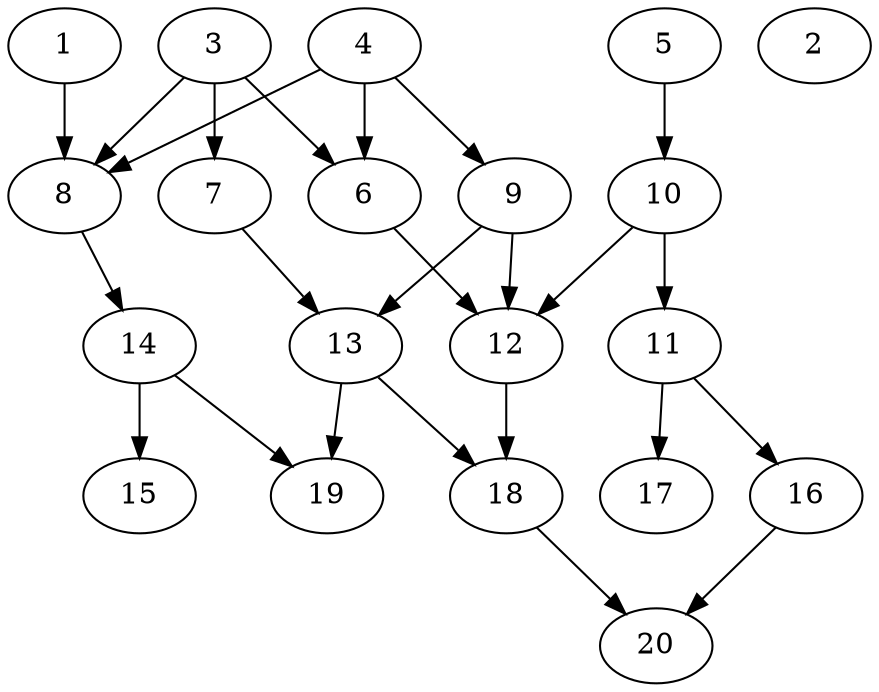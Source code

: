 // DAG automatically generated by daggen at Tue Jul 23 14:22:50 2019
// ./daggen --dot -n 20 --ccr 0.4 --fat 0.5 --regular 0.5 --density 0.6 --mindata 5242880 --maxdata 52428800 
digraph G {
  1 [size="116840960", alpha="0.12", expect_size="46736384"] 
  1 -> 8 [size ="46736384"]
  2 [size="42378240", alpha="0.10", expect_size="16951296"] 
  3 [size="79400960", alpha="0.17", expect_size="31760384"] 
  3 -> 6 [size ="31760384"]
  3 -> 7 [size ="31760384"]
  3 -> 8 [size ="31760384"]
  4 [size="91553280", alpha="0.11", expect_size="36621312"] 
  4 -> 6 [size ="36621312"]
  4 -> 8 [size ="36621312"]
  4 -> 9 [size ="36621312"]
  5 [size="54036480", alpha="0.11", expect_size="21614592"] 
  5 -> 10 [size ="21614592"]
  6 [size="67171840", alpha="0.06", expect_size="26868736"] 
  6 -> 12 [size ="26868736"]
  7 [size="39080960", alpha="0.19", expect_size="15632384"] 
  7 -> 13 [size ="15632384"]
  8 [size="129884160", alpha="0.03", expect_size="51953664"] 
  8 -> 14 [size ="51953664"]
  9 [size="50380800", alpha="0.02", expect_size="20152320"] 
  9 -> 12 [size ="20152320"]
  9 -> 13 [size ="20152320"]
  10 [size="29829120", alpha="0.19", expect_size="11931648"] 
  10 -> 11 [size ="11931648"]
  10 -> 12 [size ="11931648"]
  11 [size="69391360", alpha="0.14", expect_size="27756544"] 
  11 -> 16 [size ="27756544"]
  11 -> 17 [size ="27756544"]
  12 [size="23720960", alpha="0.13", expect_size="9488384"] 
  12 -> 18 [size ="9488384"]
  13 [size="82828800", alpha="0.01", expect_size="33131520"] 
  13 -> 18 [size ="33131520"]
  13 -> 19 [size ="33131520"]
  14 [size="64714240", alpha="0.11", expect_size="25885696"] 
  14 -> 15 [size ="25885696"]
  14 -> 19 [size ="25885696"]
  15 [size="14036480", alpha="0.16", expect_size="5614592"] 
  16 [size="81180160", alpha="0.06", expect_size="32472064"] 
  16 -> 20 [size ="32472064"]
  17 [size="116026880", alpha="0.15", expect_size="46410752"] 
  18 [size="108592640", alpha="0.07", expect_size="43437056"] 
  18 -> 20 [size ="43437056"]
  19 [size="127441920", alpha="0.01", expect_size="50976768"] 
  20 [size="18757120", alpha="0.04", expect_size="7502848"] 
}
